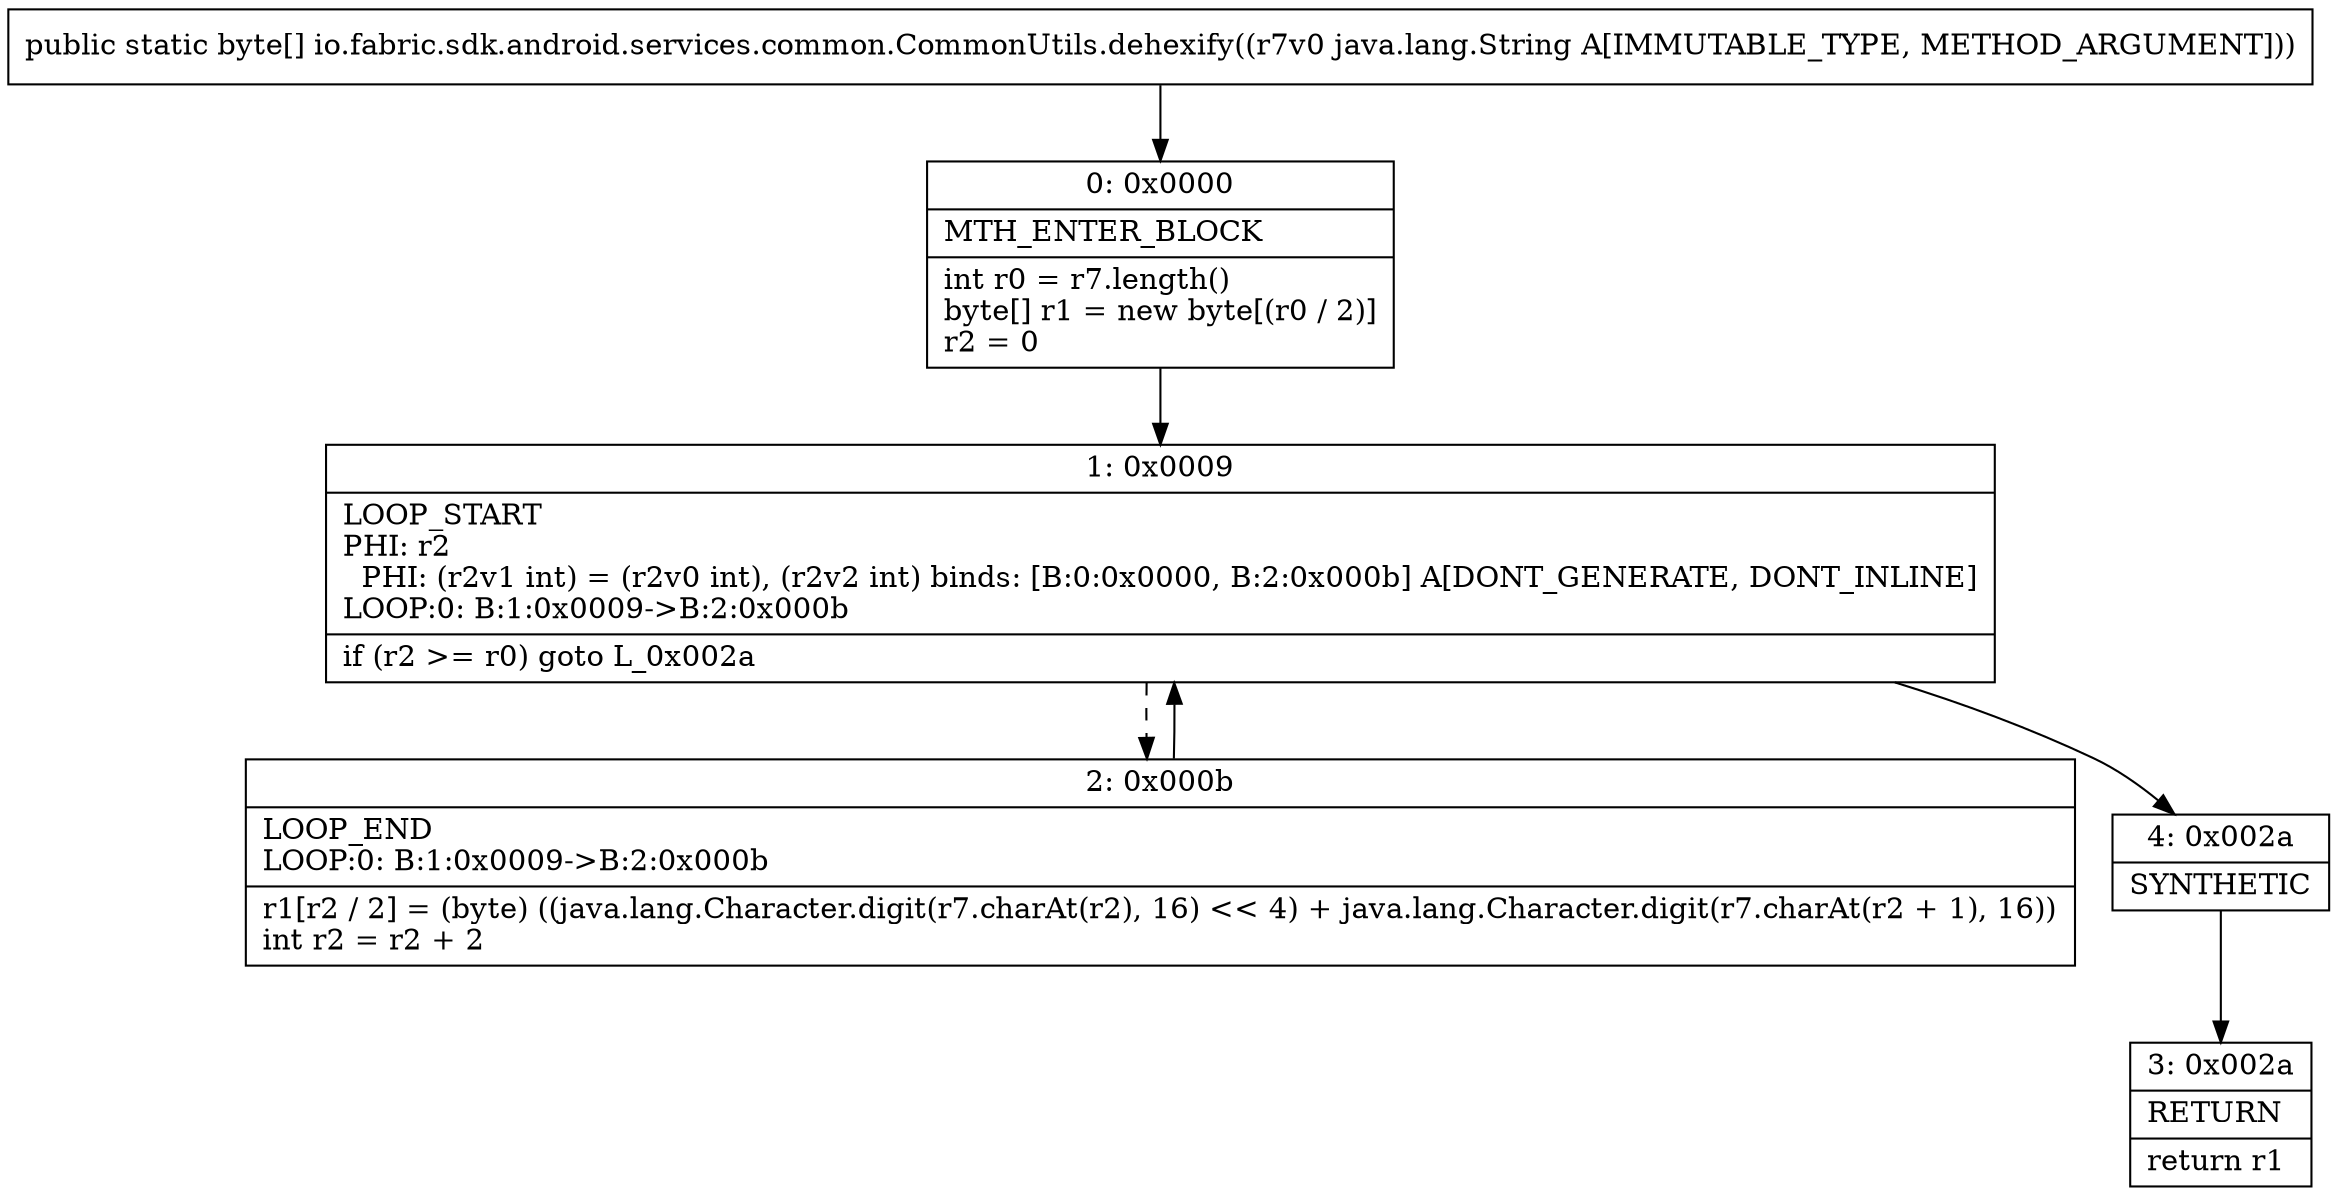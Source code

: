 digraph "CFG forio.fabric.sdk.android.services.common.CommonUtils.dehexify(Ljava\/lang\/String;)[B" {
Node_0 [shape=record,label="{0\:\ 0x0000|MTH_ENTER_BLOCK\l|int r0 = r7.length()\lbyte[] r1 = new byte[(r0 \/ 2)]\lr2 = 0\l}"];
Node_1 [shape=record,label="{1\:\ 0x0009|LOOP_START\lPHI: r2 \l  PHI: (r2v1 int) = (r2v0 int), (r2v2 int) binds: [B:0:0x0000, B:2:0x000b] A[DONT_GENERATE, DONT_INLINE]\lLOOP:0: B:1:0x0009\-\>B:2:0x000b\l|if (r2 \>= r0) goto L_0x002a\l}"];
Node_2 [shape=record,label="{2\:\ 0x000b|LOOP_END\lLOOP:0: B:1:0x0009\-\>B:2:0x000b\l|r1[r2 \/ 2] = (byte) ((java.lang.Character.digit(r7.charAt(r2), 16) \<\< 4) + java.lang.Character.digit(r7.charAt(r2 + 1), 16))\lint r2 = r2 + 2\l}"];
Node_3 [shape=record,label="{3\:\ 0x002a|RETURN\l|return r1\l}"];
Node_4 [shape=record,label="{4\:\ 0x002a|SYNTHETIC\l}"];
MethodNode[shape=record,label="{public static byte[] io.fabric.sdk.android.services.common.CommonUtils.dehexify((r7v0 java.lang.String A[IMMUTABLE_TYPE, METHOD_ARGUMENT])) }"];
MethodNode -> Node_0;
Node_0 -> Node_1;
Node_1 -> Node_2[style=dashed];
Node_1 -> Node_4;
Node_2 -> Node_1;
Node_4 -> Node_3;
}

